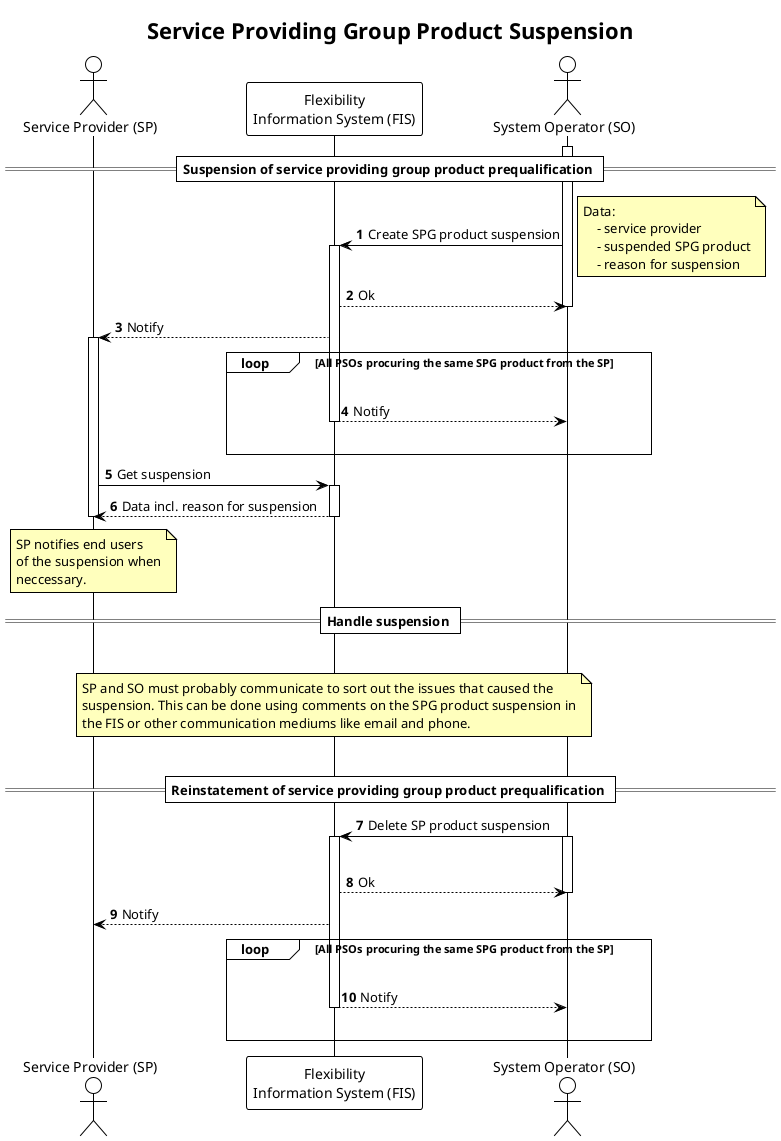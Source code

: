 @startuml service_providing_group_product_suspension

!theme plain

title Service Providing Group Product Suspension

autonumber
skinparam note {
    BackgroundColor #FFFFBD
}

actor "Service Provider (SP)" as SP
participant "Flexibility\nInformation System (FIS)" as FIS
actor "System Operator (SO)" as SO

== Suspension of service providing group product prequalification ==

activate SO
SO -> FIS: Create SPG product suspension

note right
    Data:
        - service provider
        - suspended SPG product
        - reason for suspension
end note

activate FIS

FIS --> SO: Ok
deactivate SO
FIS --> SP: Notify
activate SP
loop All PSOs procuring the same SPG product from the SP
    |||
    FIS --> SO: Notify
    deactivate FIS
    |||
end

SP -> FIS: Get suspension
activate FIS
FIS --> SP: Data incl. reason for suspension
deactivate FIS

note over SP
    SP notifies end users
    of the suspension when
    neccessary.
end note


== Handle suspension ==
|||
note over FIS
    SP and SO must probably communicate to sort out the issues that caused the
    suspension. This can be done using comments on the SPG product suspension in
    the FIS or other communication mediums like email and phone.
end note
|||
deactivate SP
== Reinstatement of service providing group product prequalification ==

SO -> FIS: Delete SP product suspension
activate SO
|||
activate FIS
FIS --> SO: Ok
deactivate SO
FIS --> SP: Notify

loop All PSOs procuring the same SPG product from the SP
    |||
    FIS --> SO: Notify
    deactivate FIS
    |||
end

@enduml